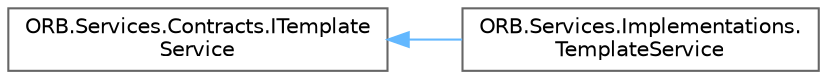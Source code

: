 digraph "Graphical Class Hierarchy"
{
 // INTERACTIVE_SVG=YES
 // LATEX_PDF_SIZE
  bgcolor="transparent";
  edge [fontname=Helvetica,fontsize=10,labelfontname=Helvetica,labelfontsize=10];
  node [fontname=Helvetica,fontsize=10,shape=box,height=0.2,width=0.4];
  rankdir="LR";
  Node0 [id="Node000000",label="ORB.Services.Contracts.ITemplate\lService",height=0.2,width=0.4,color="grey40", fillcolor="white", style="filled",URL="$interface_o_r_b_1_1_services_1_1_contracts_1_1_i_template_service.html",tooltip="Interface for the Template Service."];
  Node0 -> Node1 [id="edge9_Node000000_Node000001",dir="back",color="steelblue1",style="solid",tooltip=" "];
  Node1 [id="Node000001",label="ORB.Services.Implementations.\lTemplateService",height=0.2,width=0.4,color="grey40", fillcolor="white", style="filled",URL="$class_o_r_b_1_1_services_1_1_implementations_1_1_template_service.html",tooltip="Template Service."];
}
